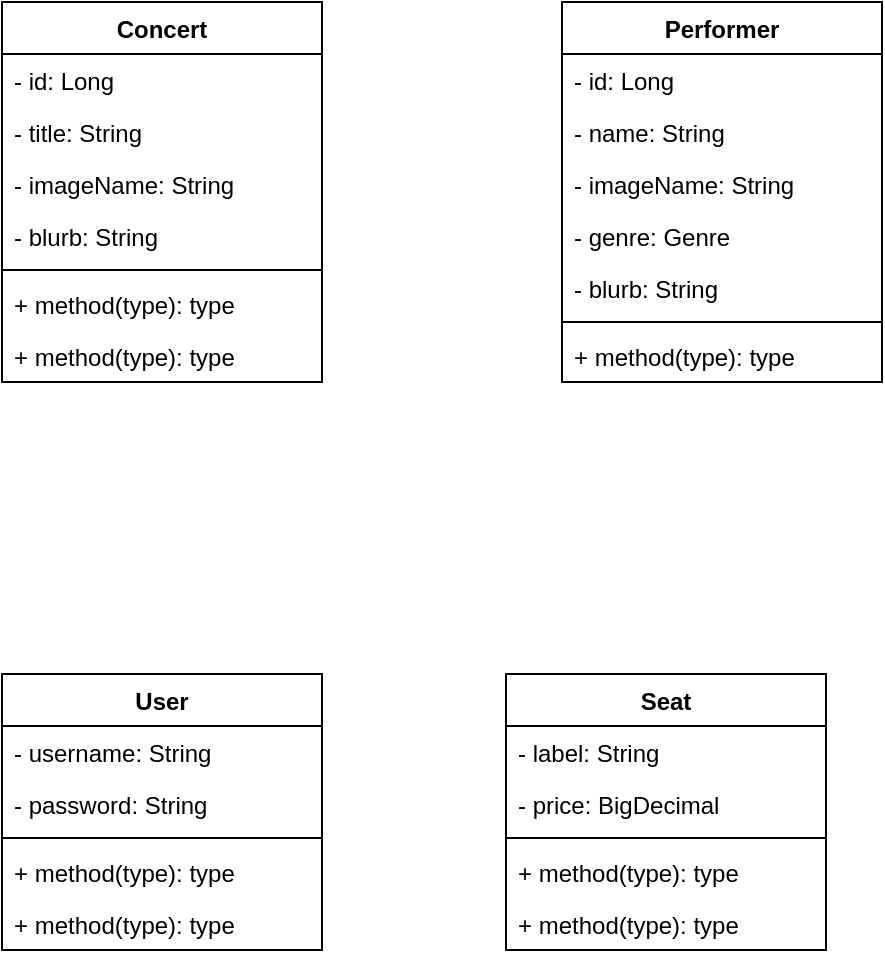 <mxfile version="17.4.6" type="github">
  <diagram id="C5RBs43oDa-KdzZeNtuy" name="Page-1">
    <mxGraphModel dx="597" dy="480" grid="1" gridSize="14" guides="1" tooltips="1" connect="1" arrows="1" fold="1" page="1" pageScale="1" pageWidth="1654" pageHeight="2336" math="0" shadow="0">
      <root>
        <mxCell id="WIyWlLk6GJQsqaUBKTNV-0" />
        <mxCell id="WIyWlLk6GJQsqaUBKTNV-1" parent="WIyWlLk6GJQsqaUBKTNV-0" />
        <mxCell id="QATzYXCsZbI-5L7qjy2l-18" value="Concert" style="swimlane;fontStyle=1;align=center;verticalAlign=top;childLayout=stackLayout;horizontal=1;startSize=26;horizontalStack=0;resizeParent=1;resizeParentMax=0;resizeLast=0;collapsible=1;marginBottom=0;" parent="WIyWlLk6GJQsqaUBKTNV-1" vertex="1">
          <mxGeometry x="196" y="182" width="160" height="190" as="geometry">
            <mxRectangle x="196" y="238" width="84" height="28" as="alternateBounds" />
          </mxGeometry>
        </mxCell>
        <mxCell id="QATzYXCsZbI-5L7qjy2l-19" value="- id: Long" style="text;strokeColor=none;fillColor=none;align=left;verticalAlign=top;spacingLeft=4;spacingRight=4;overflow=hidden;rotatable=0;points=[[0,0.5],[1,0.5]];portConstraint=eastwest;" parent="QATzYXCsZbI-5L7qjy2l-18" vertex="1">
          <mxGeometry y="26" width="160" height="26" as="geometry" />
        </mxCell>
        <mxCell id="QATzYXCsZbI-5L7qjy2l-31" value="- title: String" style="text;strokeColor=none;fillColor=none;align=left;verticalAlign=top;spacingLeft=4;spacingRight=4;overflow=hidden;rotatable=0;points=[[0,0.5],[1,0.5]];portConstraint=eastwest;" parent="QATzYXCsZbI-5L7qjy2l-18" vertex="1">
          <mxGeometry y="52" width="160" height="26" as="geometry" />
        </mxCell>
        <mxCell id="QATzYXCsZbI-5L7qjy2l-32" value="- imageName: String" style="text;strokeColor=none;fillColor=none;align=left;verticalAlign=top;spacingLeft=4;spacingRight=4;overflow=hidden;rotatable=0;points=[[0,0.5],[1,0.5]];portConstraint=eastwest;" parent="QATzYXCsZbI-5L7qjy2l-18" vertex="1">
          <mxGeometry y="78" width="160" height="26" as="geometry" />
        </mxCell>
        <mxCell id="QATzYXCsZbI-5L7qjy2l-33" value="- blurb: String" style="text;strokeColor=none;fillColor=none;align=left;verticalAlign=top;spacingLeft=4;spacingRight=4;overflow=hidden;rotatable=0;points=[[0,0.5],[1,0.5]];portConstraint=eastwest;" parent="QATzYXCsZbI-5L7qjy2l-18" vertex="1">
          <mxGeometry y="104" width="160" height="26" as="geometry" />
        </mxCell>
        <mxCell id="QATzYXCsZbI-5L7qjy2l-20" value="" style="line;strokeWidth=1;fillColor=none;align=left;verticalAlign=middle;spacingTop=-1;spacingLeft=3;spacingRight=3;rotatable=0;labelPosition=right;points=[];portConstraint=eastwest;" parent="QATzYXCsZbI-5L7qjy2l-18" vertex="1">
          <mxGeometry y="130" width="160" height="8" as="geometry" />
        </mxCell>
        <mxCell id="QATzYXCsZbI-5L7qjy2l-21" value="+ method(type): type" style="text;strokeColor=none;fillColor=none;align=left;verticalAlign=top;spacingLeft=4;spacingRight=4;overflow=hidden;rotatable=0;points=[[0,0.5],[1,0.5]];portConstraint=eastwest;" parent="QATzYXCsZbI-5L7qjy2l-18" vertex="1">
          <mxGeometry y="138" width="160" height="26" as="geometry" />
        </mxCell>
        <mxCell id="QATzYXCsZbI-5L7qjy2l-24" value="+ method(type): type" style="text;strokeColor=none;fillColor=none;align=left;verticalAlign=top;spacingLeft=4;spacingRight=4;overflow=hidden;rotatable=0;points=[[0,0.5],[1,0.5]];portConstraint=eastwest;" parent="QATzYXCsZbI-5L7qjy2l-18" vertex="1">
          <mxGeometry y="164" width="160" height="26" as="geometry" />
        </mxCell>
        <mxCell id="QATzYXCsZbI-5L7qjy2l-34" value="Performer" style="swimlane;fontStyle=1;align=center;verticalAlign=top;childLayout=stackLayout;horizontal=1;startSize=26;horizontalStack=0;resizeParent=1;resizeParentMax=0;resizeLast=0;collapsible=1;marginBottom=0;" parent="WIyWlLk6GJQsqaUBKTNV-1" vertex="1">
          <mxGeometry x="476" y="182" width="160" height="190" as="geometry" />
        </mxCell>
        <mxCell id="QATzYXCsZbI-5L7qjy2l-35" value="- id: Long" style="text;strokeColor=none;fillColor=none;align=left;verticalAlign=top;spacingLeft=4;spacingRight=4;overflow=hidden;rotatable=0;points=[[0,0.5],[1,0.5]];portConstraint=eastwest;" parent="QATzYXCsZbI-5L7qjy2l-34" vertex="1">
          <mxGeometry y="26" width="160" height="26" as="geometry" />
        </mxCell>
        <mxCell id="QATzYXCsZbI-5L7qjy2l-38" value="- name: String" style="text;strokeColor=none;fillColor=none;align=left;verticalAlign=top;spacingLeft=4;spacingRight=4;overflow=hidden;rotatable=0;points=[[0,0.5],[1,0.5]];portConstraint=eastwest;" parent="QATzYXCsZbI-5L7qjy2l-34" vertex="1">
          <mxGeometry y="52" width="160" height="26" as="geometry" />
        </mxCell>
        <mxCell id="QATzYXCsZbI-5L7qjy2l-39" value="- imageName: String" style="text;strokeColor=none;fillColor=none;align=left;verticalAlign=top;spacingLeft=4;spacingRight=4;overflow=hidden;rotatable=0;points=[[0,0.5],[1,0.5]];portConstraint=eastwest;" parent="QATzYXCsZbI-5L7qjy2l-34" vertex="1">
          <mxGeometry y="78" width="160" height="26" as="geometry" />
        </mxCell>
        <mxCell id="QATzYXCsZbI-5L7qjy2l-40" value="- genre: Genre" style="text;strokeColor=none;fillColor=none;align=left;verticalAlign=top;spacingLeft=4;spacingRight=4;overflow=hidden;rotatable=0;points=[[0,0.5],[1,0.5]];portConstraint=eastwest;" parent="QATzYXCsZbI-5L7qjy2l-34" vertex="1">
          <mxGeometry y="104" width="160" height="26" as="geometry" />
        </mxCell>
        <mxCell id="QATzYXCsZbI-5L7qjy2l-41" value="- blurb: String" style="text;strokeColor=none;fillColor=none;align=left;verticalAlign=top;spacingLeft=4;spacingRight=4;overflow=hidden;rotatable=0;points=[[0,0.5],[1,0.5]];portConstraint=eastwest;" parent="QATzYXCsZbI-5L7qjy2l-34" vertex="1">
          <mxGeometry y="130" width="160" height="26" as="geometry" />
        </mxCell>
        <mxCell id="QATzYXCsZbI-5L7qjy2l-36" value="" style="line;strokeWidth=1;fillColor=none;align=left;verticalAlign=middle;spacingTop=-1;spacingLeft=3;spacingRight=3;rotatable=0;labelPosition=right;points=[];portConstraint=eastwest;" parent="QATzYXCsZbI-5L7qjy2l-34" vertex="1">
          <mxGeometry y="156" width="160" height="8" as="geometry" />
        </mxCell>
        <mxCell id="QATzYXCsZbI-5L7qjy2l-37" value="+ method(type): type" style="text;strokeColor=none;fillColor=none;align=left;verticalAlign=top;spacingLeft=4;spacingRight=4;overflow=hidden;rotatable=0;points=[[0,0.5],[1,0.5]];portConstraint=eastwest;" parent="QATzYXCsZbI-5L7qjy2l-34" vertex="1">
          <mxGeometry y="164" width="160" height="26" as="geometry" />
        </mxCell>
        <mxCell id="QATzYXCsZbI-5L7qjy2l-42" value="User" style="swimlane;fontStyle=1;align=center;verticalAlign=top;childLayout=stackLayout;horizontal=1;startSize=26;horizontalStack=0;resizeParent=1;resizeParentMax=0;resizeLast=0;collapsible=1;marginBottom=0;" parent="WIyWlLk6GJQsqaUBKTNV-1" vertex="1">
          <mxGeometry x="196" y="518" width="160" height="138" as="geometry">
            <mxRectangle x="196" y="238" width="84" height="28" as="alternateBounds" />
          </mxGeometry>
        </mxCell>
        <mxCell id="QATzYXCsZbI-5L7qjy2l-44" value="- username: String" style="text;strokeColor=none;fillColor=none;align=left;verticalAlign=top;spacingLeft=4;spacingRight=4;overflow=hidden;rotatable=0;points=[[0,0.5],[1,0.5]];portConstraint=eastwest;" parent="QATzYXCsZbI-5L7qjy2l-42" vertex="1">
          <mxGeometry y="26" width="160" height="26" as="geometry" />
        </mxCell>
        <mxCell id="QATzYXCsZbI-5L7qjy2l-45" value="- password: String" style="text;strokeColor=none;fillColor=none;align=left;verticalAlign=top;spacingLeft=4;spacingRight=4;overflow=hidden;rotatable=0;points=[[0,0.5],[1,0.5]];portConstraint=eastwest;" parent="QATzYXCsZbI-5L7qjy2l-42" vertex="1">
          <mxGeometry y="52" width="160" height="26" as="geometry" />
        </mxCell>
        <mxCell id="QATzYXCsZbI-5L7qjy2l-47" value="" style="line;strokeWidth=1;fillColor=none;align=left;verticalAlign=middle;spacingTop=-1;spacingLeft=3;spacingRight=3;rotatable=0;labelPosition=right;points=[];portConstraint=eastwest;" parent="QATzYXCsZbI-5L7qjy2l-42" vertex="1">
          <mxGeometry y="78" width="160" height="8" as="geometry" />
        </mxCell>
        <mxCell id="QATzYXCsZbI-5L7qjy2l-48" value="+ method(type): type" style="text;strokeColor=none;fillColor=none;align=left;verticalAlign=top;spacingLeft=4;spacingRight=4;overflow=hidden;rotatable=0;points=[[0,0.5],[1,0.5]];portConstraint=eastwest;" parent="QATzYXCsZbI-5L7qjy2l-42" vertex="1">
          <mxGeometry y="86" width="160" height="26" as="geometry" />
        </mxCell>
        <mxCell id="QATzYXCsZbI-5L7qjy2l-49" value="+ method(type): type" style="text;strokeColor=none;fillColor=none;align=left;verticalAlign=top;spacingLeft=4;spacingRight=4;overflow=hidden;rotatable=0;points=[[0,0.5],[1,0.5]];portConstraint=eastwest;" parent="QATzYXCsZbI-5L7qjy2l-42" vertex="1">
          <mxGeometry y="112" width="160" height="26" as="geometry" />
        </mxCell>
        <mxCell id="QATzYXCsZbI-5L7qjy2l-50" value="Seat" style="swimlane;fontStyle=1;align=center;verticalAlign=top;childLayout=stackLayout;horizontal=1;startSize=26;horizontalStack=0;resizeParent=1;resizeParentMax=0;resizeLast=0;collapsible=1;marginBottom=0;" parent="WIyWlLk6GJQsqaUBKTNV-1" vertex="1">
          <mxGeometry x="448" y="518" width="160" height="138" as="geometry">
            <mxRectangle x="196" y="238" width="84" height="28" as="alternateBounds" />
          </mxGeometry>
        </mxCell>
        <mxCell id="QATzYXCsZbI-5L7qjy2l-51" value="- label: String" style="text;strokeColor=none;fillColor=none;align=left;verticalAlign=top;spacingLeft=4;spacingRight=4;overflow=hidden;rotatable=0;points=[[0,0.5],[1,0.5]];portConstraint=eastwest;" parent="QATzYXCsZbI-5L7qjy2l-50" vertex="1">
          <mxGeometry y="26" width="160" height="26" as="geometry" />
        </mxCell>
        <mxCell id="QATzYXCsZbI-5L7qjy2l-52" value="- price: BigDecimal" style="text;strokeColor=none;fillColor=none;align=left;verticalAlign=top;spacingLeft=4;spacingRight=4;overflow=hidden;rotatable=0;points=[[0,0.5],[1,0.5]];portConstraint=eastwest;" parent="QATzYXCsZbI-5L7qjy2l-50" vertex="1">
          <mxGeometry y="52" width="160" height="26" as="geometry" />
        </mxCell>
        <mxCell id="QATzYXCsZbI-5L7qjy2l-53" value="" style="line;strokeWidth=1;fillColor=none;align=left;verticalAlign=middle;spacingTop=-1;spacingLeft=3;spacingRight=3;rotatable=0;labelPosition=right;points=[];portConstraint=eastwest;" parent="QATzYXCsZbI-5L7qjy2l-50" vertex="1">
          <mxGeometry y="78" width="160" height="8" as="geometry" />
        </mxCell>
        <mxCell id="QATzYXCsZbI-5L7qjy2l-54" value="+ method(type): type" style="text;strokeColor=none;fillColor=none;align=left;verticalAlign=top;spacingLeft=4;spacingRight=4;overflow=hidden;rotatable=0;points=[[0,0.5],[1,0.5]];portConstraint=eastwest;" parent="QATzYXCsZbI-5L7qjy2l-50" vertex="1">
          <mxGeometry y="86" width="160" height="26" as="geometry" />
        </mxCell>
        <mxCell id="QATzYXCsZbI-5L7qjy2l-55" value="+ method(type): type" style="text;strokeColor=none;fillColor=none;align=left;verticalAlign=top;spacingLeft=4;spacingRight=4;overflow=hidden;rotatable=0;points=[[0,0.5],[1,0.5]];portConstraint=eastwest;" parent="QATzYXCsZbI-5L7qjy2l-50" vertex="1">
          <mxGeometry y="112" width="160" height="26" as="geometry" />
        </mxCell>
      </root>
    </mxGraphModel>
  </diagram>
</mxfile>
